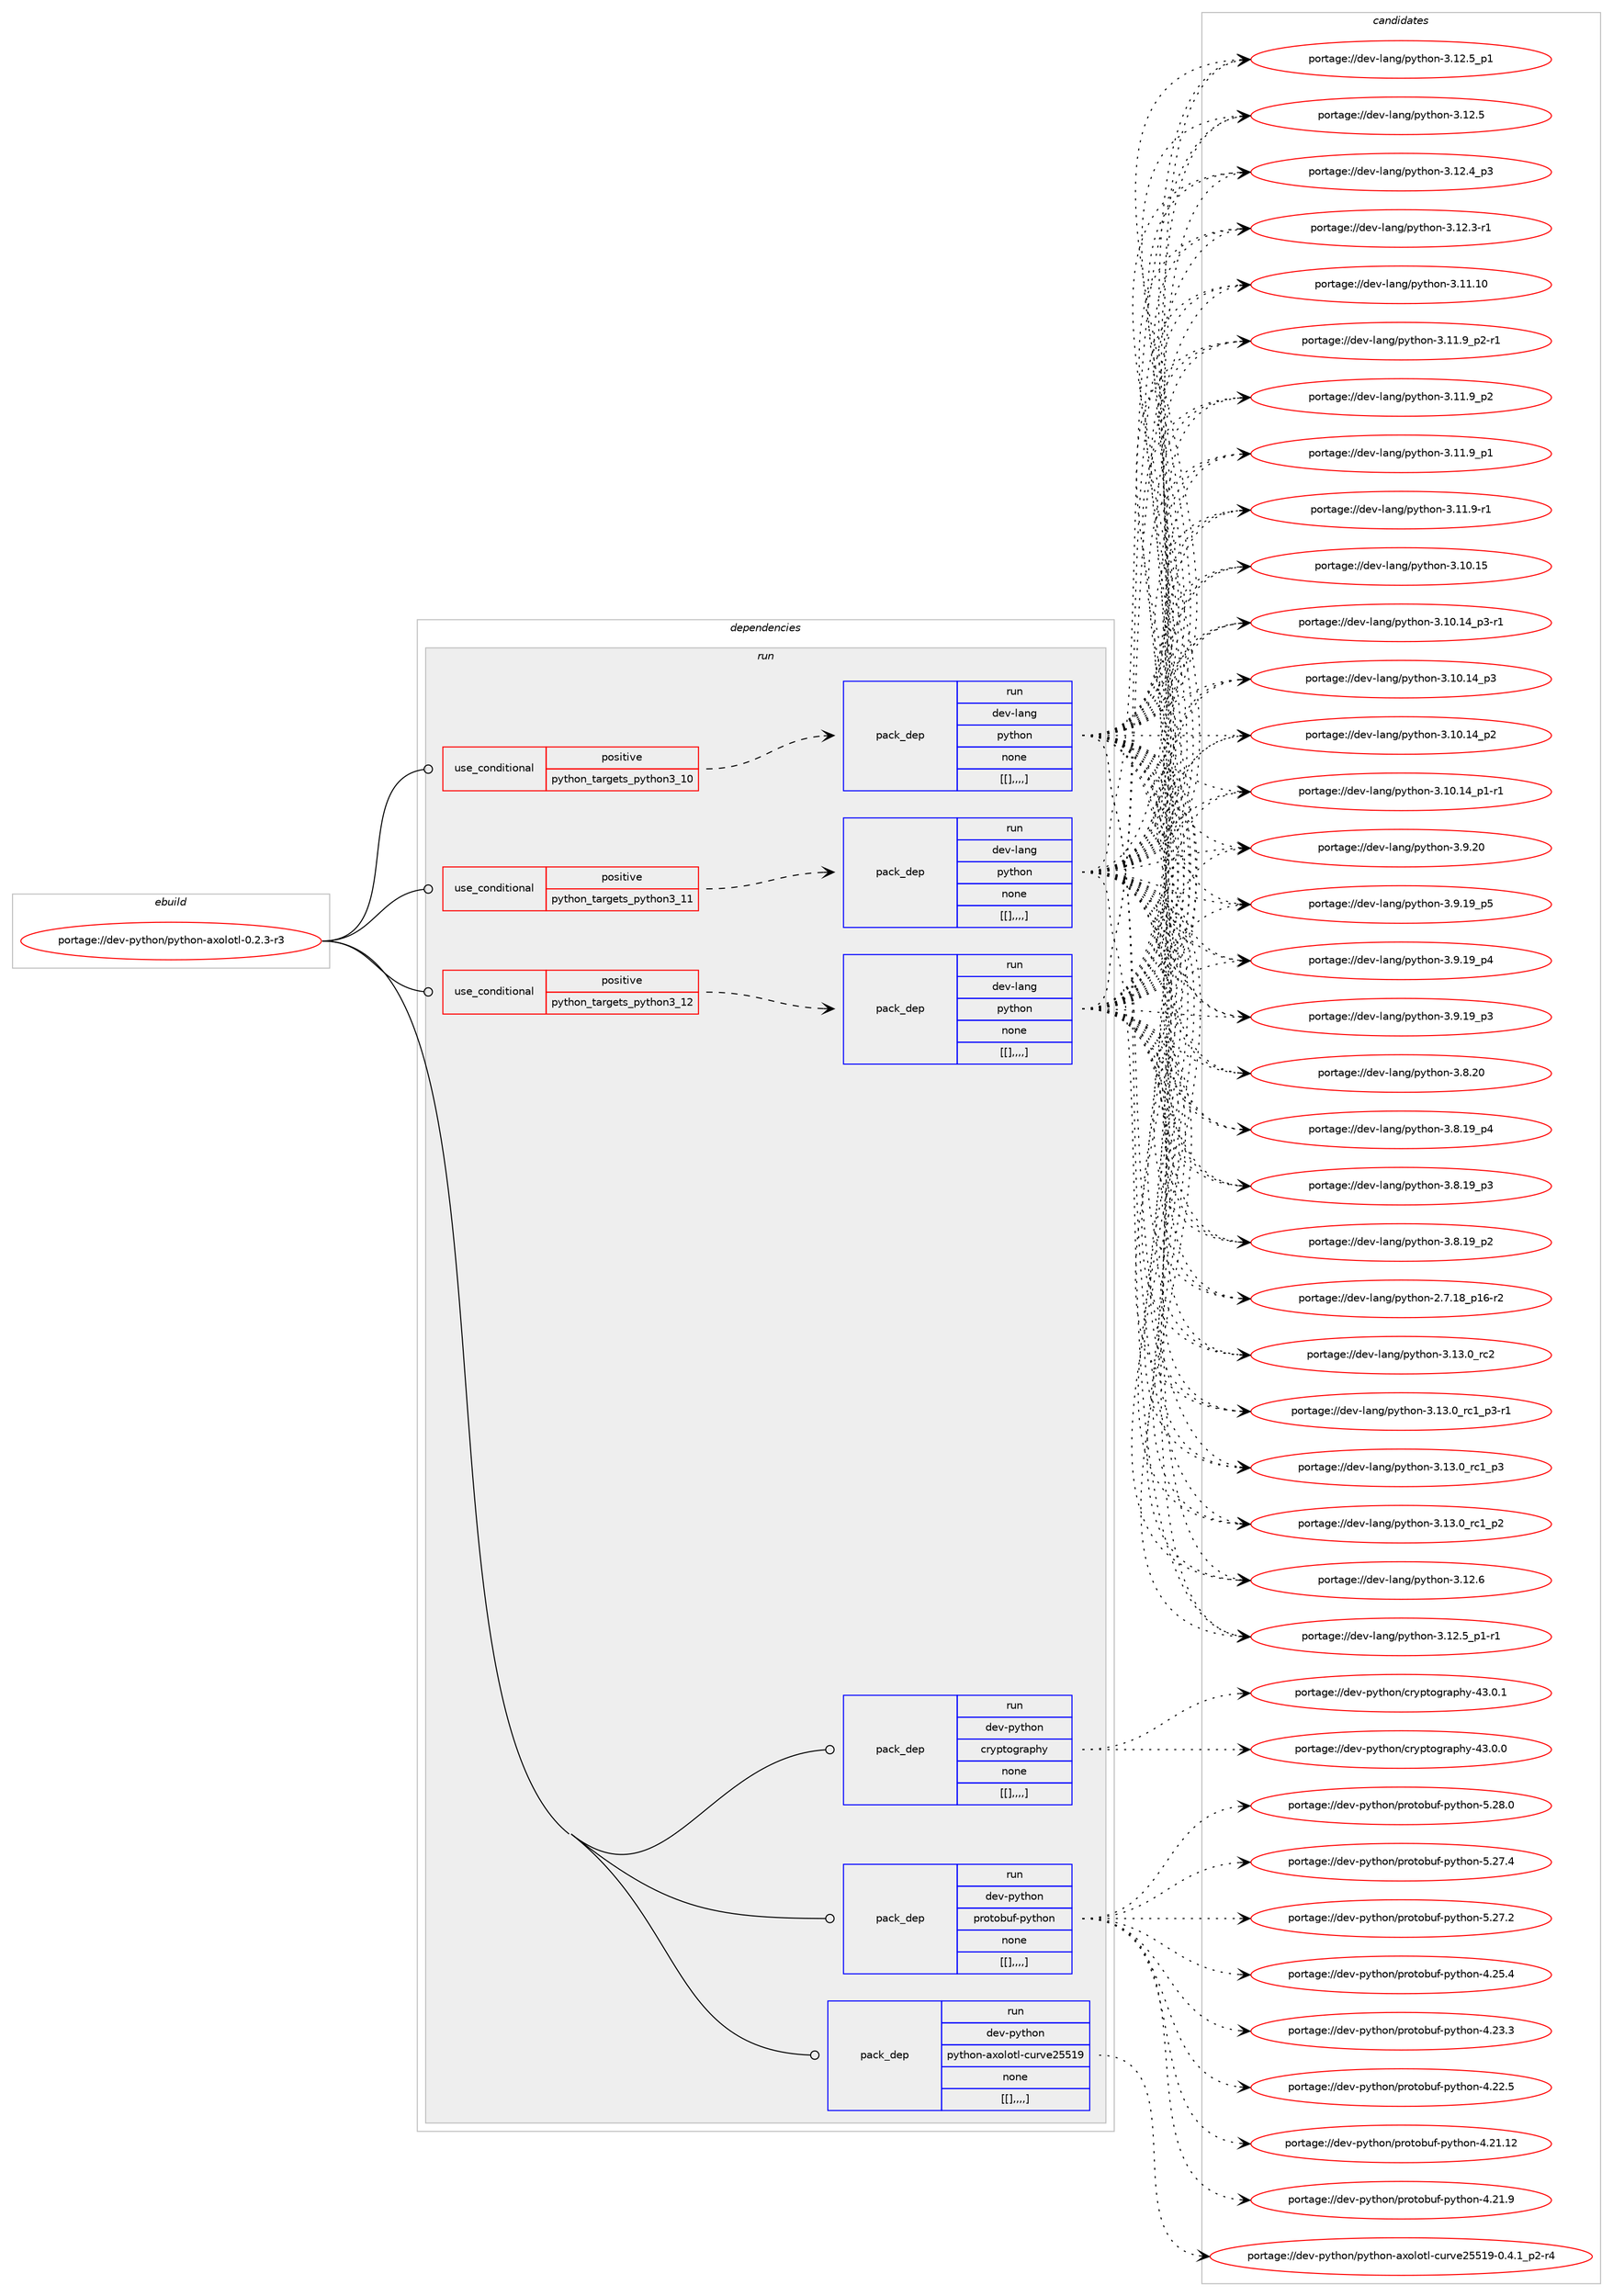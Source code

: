 digraph prolog {

# *************
# Graph options
# *************

newrank=true;
concentrate=true;
compound=true;
graph [rankdir=LR,fontname=Helvetica,fontsize=10,ranksep=1.5];#, ranksep=2.5, nodesep=0.2];
edge  [arrowhead=vee];
node  [fontname=Helvetica,fontsize=10];

# **********
# The ebuild
# **********

subgraph cluster_leftcol {
color=gray;
label=<<i>ebuild</i>>;
id [label="portage://dev-python/python-axolotl-0.2.3-r3", color=red, width=4, href="../dev-python/python-axolotl-0.2.3-r3.svg"];
}

# ****************
# The dependencies
# ****************

subgraph cluster_midcol {
color=gray;
label=<<i>dependencies</i>>;
subgraph cluster_compile {
fillcolor="#eeeeee";
style=filled;
label=<<i>compile</i>>;
}
subgraph cluster_compileandrun {
fillcolor="#eeeeee";
style=filled;
label=<<i>compile and run</i>>;
}
subgraph cluster_run {
fillcolor="#eeeeee";
style=filled;
label=<<i>run</i>>;
subgraph cond39083 {
dependency161590 [label=<<TABLE BORDER="0" CELLBORDER="1" CELLSPACING="0" CELLPADDING="4"><TR><TD ROWSPAN="3" CELLPADDING="10">use_conditional</TD></TR><TR><TD>positive</TD></TR><TR><TD>python_targets_python3_10</TD></TR></TABLE>>, shape=none, color=red];
subgraph pack121251 {
dependency161591 [label=<<TABLE BORDER="0" CELLBORDER="1" CELLSPACING="0" CELLPADDING="4" WIDTH="220"><TR><TD ROWSPAN="6" CELLPADDING="30">pack_dep</TD></TR><TR><TD WIDTH="110">run</TD></TR><TR><TD>dev-lang</TD></TR><TR><TD>python</TD></TR><TR><TD>none</TD></TR><TR><TD>[[],,,,]</TD></TR></TABLE>>, shape=none, color=blue];
}
dependency161590:e -> dependency161591:w [weight=20,style="dashed",arrowhead="vee"];
}
id:e -> dependency161590:w [weight=20,style="solid",arrowhead="odot"];
subgraph cond39084 {
dependency161592 [label=<<TABLE BORDER="0" CELLBORDER="1" CELLSPACING="0" CELLPADDING="4"><TR><TD ROWSPAN="3" CELLPADDING="10">use_conditional</TD></TR><TR><TD>positive</TD></TR><TR><TD>python_targets_python3_11</TD></TR></TABLE>>, shape=none, color=red];
subgraph pack121252 {
dependency161593 [label=<<TABLE BORDER="0" CELLBORDER="1" CELLSPACING="0" CELLPADDING="4" WIDTH="220"><TR><TD ROWSPAN="6" CELLPADDING="30">pack_dep</TD></TR><TR><TD WIDTH="110">run</TD></TR><TR><TD>dev-lang</TD></TR><TR><TD>python</TD></TR><TR><TD>none</TD></TR><TR><TD>[[],,,,]</TD></TR></TABLE>>, shape=none, color=blue];
}
dependency161592:e -> dependency161593:w [weight=20,style="dashed",arrowhead="vee"];
}
id:e -> dependency161592:w [weight=20,style="solid",arrowhead="odot"];
subgraph cond39085 {
dependency161594 [label=<<TABLE BORDER="0" CELLBORDER="1" CELLSPACING="0" CELLPADDING="4"><TR><TD ROWSPAN="3" CELLPADDING="10">use_conditional</TD></TR><TR><TD>positive</TD></TR><TR><TD>python_targets_python3_12</TD></TR></TABLE>>, shape=none, color=red];
subgraph pack121253 {
dependency161595 [label=<<TABLE BORDER="0" CELLBORDER="1" CELLSPACING="0" CELLPADDING="4" WIDTH="220"><TR><TD ROWSPAN="6" CELLPADDING="30">pack_dep</TD></TR><TR><TD WIDTH="110">run</TD></TR><TR><TD>dev-lang</TD></TR><TR><TD>python</TD></TR><TR><TD>none</TD></TR><TR><TD>[[],,,,]</TD></TR></TABLE>>, shape=none, color=blue];
}
dependency161594:e -> dependency161595:w [weight=20,style="dashed",arrowhead="vee"];
}
id:e -> dependency161594:w [weight=20,style="solid",arrowhead="odot"];
subgraph pack121254 {
dependency161596 [label=<<TABLE BORDER="0" CELLBORDER="1" CELLSPACING="0" CELLPADDING="4" WIDTH="220"><TR><TD ROWSPAN="6" CELLPADDING="30">pack_dep</TD></TR><TR><TD WIDTH="110">run</TD></TR><TR><TD>dev-python</TD></TR><TR><TD>cryptography</TD></TR><TR><TD>none</TD></TR><TR><TD>[[],,,,]</TD></TR></TABLE>>, shape=none, color=blue];
}
id:e -> dependency161596:w [weight=20,style="solid",arrowhead="odot"];
subgraph pack121255 {
dependency161597 [label=<<TABLE BORDER="0" CELLBORDER="1" CELLSPACING="0" CELLPADDING="4" WIDTH="220"><TR><TD ROWSPAN="6" CELLPADDING="30">pack_dep</TD></TR><TR><TD WIDTH="110">run</TD></TR><TR><TD>dev-python</TD></TR><TR><TD>protobuf-python</TD></TR><TR><TD>none</TD></TR><TR><TD>[[],,,,]</TD></TR></TABLE>>, shape=none, color=blue];
}
id:e -> dependency161597:w [weight=20,style="solid",arrowhead="odot"];
subgraph pack121256 {
dependency161598 [label=<<TABLE BORDER="0" CELLBORDER="1" CELLSPACING="0" CELLPADDING="4" WIDTH="220"><TR><TD ROWSPAN="6" CELLPADDING="30">pack_dep</TD></TR><TR><TD WIDTH="110">run</TD></TR><TR><TD>dev-python</TD></TR><TR><TD>python-axolotl-curve25519</TD></TR><TR><TD>none</TD></TR><TR><TD>[[],,,,]</TD></TR></TABLE>>, shape=none, color=blue];
}
id:e -> dependency161598:w [weight=20,style="solid",arrowhead="odot"];
}
}

# **************
# The candidates
# **************

subgraph cluster_choices {
rank=same;
color=gray;
label=<<i>candidates</i>>;

subgraph choice121251 {
color=black;
nodesep=1;
choice10010111845108971101034711212111610411111045514649514648951149950 [label="portage://dev-lang/python-3.13.0_rc2", color=red, width=4,href="../dev-lang/python-3.13.0_rc2.svg"];
choice1001011184510897110103471121211161041111104551464951464895114994995112514511449 [label="portage://dev-lang/python-3.13.0_rc1_p3-r1", color=red, width=4,href="../dev-lang/python-3.13.0_rc1_p3-r1.svg"];
choice100101118451089711010347112121116104111110455146495146489511499499511251 [label="portage://dev-lang/python-3.13.0_rc1_p3", color=red, width=4,href="../dev-lang/python-3.13.0_rc1_p3.svg"];
choice100101118451089711010347112121116104111110455146495146489511499499511250 [label="portage://dev-lang/python-3.13.0_rc1_p2", color=red, width=4,href="../dev-lang/python-3.13.0_rc1_p2.svg"];
choice10010111845108971101034711212111610411111045514649504654 [label="portage://dev-lang/python-3.12.6", color=red, width=4,href="../dev-lang/python-3.12.6.svg"];
choice1001011184510897110103471121211161041111104551464950465395112494511449 [label="portage://dev-lang/python-3.12.5_p1-r1", color=red, width=4,href="../dev-lang/python-3.12.5_p1-r1.svg"];
choice100101118451089711010347112121116104111110455146495046539511249 [label="portage://dev-lang/python-3.12.5_p1", color=red, width=4,href="../dev-lang/python-3.12.5_p1.svg"];
choice10010111845108971101034711212111610411111045514649504653 [label="portage://dev-lang/python-3.12.5", color=red, width=4,href="../dev-lang/python-3.12.5.svg"];
choice100101118451089711010347112121116104111110455146495046529511251 [label="portage://dev-lang/python-3.12.4_p3", color=red, width=4,href="../dev-lang/python-3.12.4_p3.svg"];
choice100101118451089711010347112121116104111110455146495046514511449 [label="portage://dev-lang/python-3.12.3-r1", color=red, width=4,href="../dev-lang/python-3.12.3-r1.svg"];
choice1001011184510897110103471121211161041111104551464949464948 [label="portage://dev-lang/python-3.11.10", color=red, width=4,href="../dev-lang/python-3.11.10.svg"];
choice1001011184510897110103471121211161041111104551464949465795112504511449 [label="portage://dev-lang/python-3.11.9_p2-r1", color=red, width=4,href="../dev-lang/python-3.11.9_p2-r1.svg"];
choice100101118451089711010347112121116104111110455146494946579511250 [label="portage://dev-lang/python-3.11.9_p2", color=red, width=4,href="../dev-lang/python-3.11.9_p2.svg"];
choice100101118451089711010347112121116104111110455146494946579511249 [label="portage://dev-lang/python-3.11.9_p1", color=red, width=4,href="../dev-lang/python-3.11.9_p1.svg"];
choice100101118451089711010347112121116104111110455146494946574511449 [label="portage://dev-lang/python-3.11.9-r1", color=red, width=4,href="../dev-lang/python-3.11.9-r1.svg"];
choice1001011184510897110103471121211161041111104551464948464953 [label="portage://dev-lang/python-3.10.15", color=red, width=4,href="../dev-lang/python-3.10.15.svg"];
choice100101118451089711010347112121116104111110455146494846495295112514511449 [label="portage://dev-lang/python-3.10.14_p3-r1", color=red, width=4,href="../dev-lang/python-3.10.14_p3-r1.svg"];
choice10010111845108971101034711212111610411111045514649484649529511251 [label="portage://dev-lang/python-3.10.14_p3", color=red, width=4,href="../dev-lang/python-3.10.14_p3.svg"];
choice10010111845108971101034711212111610411111045514649484649529511250 [label="portage://dev-lang/python-3.10.14_p2", color=red, width=4,href="../dev-lang/python-3.10.14_p2.svg"];
choice100101118451089711010347112121116104111110455146494846495295112494511449 [label="portage://dev-lang/python-3.10.14_p1-r1", color=red, width=4,href="../dev-lang/python-3.10.14_p1-r1.svg"];
choice10010111845108971101034711212111610411111045514657465048 [label="portage://dev-lang/python-3.9.20", color=red, width=4,href="../dev-lang/python-3.9.20.svg"];
choice100101118451089711010347112121116104111110455146574649579511253 [label="portage://dev-lang/python-3.9.19_p5", color=red, width=4,href="../dev-lang/python-3.9.19_p5.svg"];
choice100101118451089711010347112121116104111110455146574649579511252 [label="portage://dev-lang/python-3.9.19_p4", color=red, width=4,href="../dev-lang/python-3.9.19_p4.svg"];
choice100101118451089711010347112121116104111110455146574649579511251 [label="portage://dev-lang/python-3.9.19_p3", color=red, width=4,href="../dev-lang/python-3.9.19_p3.svg"];
choice10010111845108971101034711212111610411111045514656465048 [label="portage://dev-lang/python-3.8.20", color=red, width=4,href="../dev-lang/python-3.8.20.svg"];
choice100101118451089711010347112121116104111110455146564649579511252 [label="portage://dev-lang/python-3.8.19_p4", color=red, width=4,href="../dev-lang/python-3.8.19_p4.svg"];
choice100101118451089711010347112121116104111110455146564649579511251 [label="portage://dev-lang/python-3.8.19_p3", color=red, width=4,href="../dev-lang/python-3.8.19_p3.svg"];
choice100101118451089711010347112121116104111110455146564649579511250 [label="portage://dev-lang/python-3.8.19_p2", color=red, width=4,href="../dev-lang/python-3.8.19_p2.svg"];
choice100101118451089711010347112121116104111110455046554649569511249544511450 [label="portage://dev-lang/python-2.7.18_p16-r2", color=red, width=4,href="../dev-lang/python-2.7.18_p16-r2.svg"];
dependency161591:e -> choice10010111845108971101034711212111610411111045514649514648951149950:w [style=dotted,weight="100"];
dependency161591:e -> choice1001011184510897110103471121211161041111104551464951464895114994995112514511449:w [style=dotted,weight="100"];
dependency161591:e -> choice100101118451089711010347112121116104111110455146495146489511499499511251:w [style=dotted,weight="100"];
dependency161591:e -> choice100101118451089711010347112121116104111110455146495146489511499499511250:w [style=dotted,weight="100"];
dependency161591:e -> choice10010111845108971101034711212111610411111045514649504654:w [style=dotted,weight="100"];
dependency161591:e -> choice1001011184510897110103471121211161041111104551464950465395112494511449:w [style=dotted,weight="100"];
dependency161591:e -> choice100101118451089711010347112121116104111110455146495046539511249:w [style=dotted,weight="100"];
dependency161591:e -> choice10010111845108971101034711212111610411111045514649504653:w [style=dotted,weight="100"];
dependency161591:e -> choice100101118451089711010347112121116104111110455146495046529511251:w [style=dotted,weight="100"];
dependency161591:e -> choice100101118451089711010347112121116104111110455146495046514511449:w [style=dotted,weight="100"];
dependency161591:e -> choice1001011184510897110103471121211161041111104551464949464948:w [style=dotted,weight="100"];
dependency161591:e -> choice1001011184510897110103471121211161041111104551464949465795112504511449:w [style=dotted,weight="100"];
dependency161591:e -> choice100101118451089711010347112121116104111110455146494946579511250:w [style=dotted,weight="100"];
dependency161591:e -> choice100101118451089711010347112121116104111110455146494946579511249:w [style=dotted,weight="100"];
dependency161591:e -> choice100101118451089711010347112121116104111110455146494946574511449:w [style=dotted,weight="100"];
dependency161591:e -> choice1001011184510897110103471121211161041111104551464948464953:w [style=dotted,weight="100"];
dependency161591:e -> choice100101118451089711010347112121116104111110455146494846495295112514511449:w [style=dotted,weight="100"];
dependency161591:e -> choice10010111845108971101034711212111610411111045514649484649529511251:w [style=dotted,weight="100"];
dependency161591:e -> choice10010111845108971101034711212111610411111045514649484649529511250:w [style=dotted,weight="100"];
dependency161591:e -> choice100101118451089711010347112121116104111110455146494846495295112494511449:w [style=dotted,weight="100"];
dependency161591:e -> choice10010111845108971101034711212111610411111045514657465048:w [style=dotted,weight="100"];
dependency161591:e -> choice100101118451089711010347112121116104111110455146574649579511253:w [style=dotted,weight="100"];
dependency161591:e -> choice100101118451089711010347112121116104111110455146574649579511252:w [style=dotted,weight="100"];
dependency161591:e -> choice100101118451089711010347112121116104111110455146574649579511251:w [style=dotted,weight="100"];
dependency161591:e -> choice10010111845108971101034711212111610411111045514656465048:w [style=dotted,weight="100"];
dependency161591:e -> choice100101118451089711010347112121116104111110455146564649579511252:w [style=dotted,weight="100"];
dependency161591:e -> choice100101118451089711010347112121116104111110455146564649579511251:w [style=dotted,weight="100"];
dependency161591:e -> choice100101118451089711010347112121116104111110455146564649579511250:w [style=dotted,weight="100"];
dependency161591:e -> choice100101118451089711010347112121116104111110455046554649569511249544511450:w [style=dotted,weight="100"];
}
subgraph choice121252 {
color=black;
nodesep=1;
choice10010111845108971101034711212111610411111045514649514648951149950 [label="portage://dev-lang/python-3.13.0_rc2", color=red, width=4,href="../dev-lang/python-3.13.0_rc2.svg"];
choice1001011184510897110103471121211161041111104551464951464895114994995112514511449 [label="portage://dev-lang/python-3.13.0_rc1_p3-r1", color=red, width=4,href="../dev-lang/python-3.13.0_rc1_p3-r1.svg"];
choice100101118451089711010347112121116104111110455146495146489511499499511251 [label="portage://dev-lang/python-3.13.0_rc1_p3", color=red, width=4,href="../dev-lang/python-3.13.0_rc1_p3.svg"];
choice100101118451089711010347112121116104111110455146495146489511499499511250 [label="portage://dev-lang/python-3.13.0_rc1_p2", color=red, width=4,href="../dev-lang/python-3.13.0_rc1_p2.svg"];
choice10010111845108971101034711212111610411111045514649504654 [label="portage://dev-lang/python-3.12.6", color=red, width=4,href="../dev-lang/python-3.12.6.svg"];
choice1001011184510897110103471121211161041111104551464950465395112494511449 [label="portage://dev-lang/python-3.12.5_p1-r1", color=red, width=4,href="../dev-lang/python-3.12.5_p1-r1.svg"];
choice100101118451089711010347112121116104111110455146495046539511249 [label="portage://dev-lang/python-3.12.5_p1", color=red, width=4,href="../dev-lang/python-3.12.5_p1.svg"];
choice10010111845108971101034711212111610411111045514649504653 [label="portage://dev-lang/python-3.12.5", color=red, width=4,href="../dev-lang/python-3.12.5.svg"];
choice100101118451089711010347112121116104111110455146495046529511251 [label="portage://dev-lang/python-3.12.4_p3", color=red, width=4,href="../dev-lang/python-3.12.4_p3.svg"];
choice100101118451089711010347112121116104111110455146495046514511449 [label="portage://dev-lang/python-3.12.3-r1", color=red, width=4,href="../dev-lang/python-3.12.3-r1.svg"];
choice1001011184510897110103471121211161041111104551464949464948 [label="portage://dev-lang/python-3.11.10", color=red, width=4,href="../dev-lang/python-3.11.10.svg"];
choice1001011184510897110103471121211161041111104551464949465795112504511449 [label="portage://dev-lang/python-3.11.9_p2-r1", color=red, width=4,href="../dev-lang/python-3.11.9_p2-r1.svg"];
choice100101118451089711010347112121116104111110455146494946579511250 [label="portage://dev-lang/python-3.11.9_p2", color=red, width=4,href="../dev-lang/python-3.11.9_p2.svg"];
choice100101118451089711010347112121116104111110455146494946579511249 [label="portage://dev-lang/python-3.11.9_p1", color=red, width=4,href="../dev-lang/python-3.11.9_p1.svg"];
choice100101118451089711010347112121116104111110455146494946574511449 [label="portage://dev-lang/python-3.11.9-r1", color=red, width=4,href="../dev-lang/python-3.11.9-r1.svg"];
choice1001011184510897110103471121211161041111104551464948464953 [label="portage://dev-lang/python-3.10.15", color=red, width=4,href="../dev-lang/python-3.10.15.svg"];
choice100101118451089711010347112121116104111110455146494846495295112514511449 [label="portage://dev-lang/python-3.10.14_p3-r1", color=red, width=4,href="../dev-lang/python-3.10.14_p3-r1.svg"];
choice10010111845108971101034711212111610411111045514649484649529511251 [label="portage://dev-lang/python-3.10.14_p3", color=red, width=4,href="../dev-lang/python-3.10.14_p3.svg"];
choice10010111845108971101034711212111610411111045514649484649529511250 [label="portage://dev-lang/python-3.10.14_p2", color=red, width=4,href="../dev-lang/python-3.10.14_p2.svg"];
choice100101118451089711010347112121116104111110455146494846495295112494511449 [label="portage://dev-lang/python-3.10.14_p1-r1", color=red, width=4,href="../dev-lang/python-3.10.14_p1-r1.svg"];
choice10010111845108971101034711212111610411111045514657465048 [label="portage://dev-lang/python-3.9.20", color=red, width=4,href="../dev-lang/python-3.9.20.svg"];
choice100101118451089711010347112121116104111110455146574649579511253 [label="portage://dev-lang/python-3.9.19_p5", color=red, width=4,href="../dev-lang/python-3.9.19_p5.svg"];
choice100101118451089711010347112121116104111110455146574649579511252 [label="portage://dev-lang/python-3.9.19_p4", color=red, width=4,href="../dev-lang/python-3.9.19_p4.svg"];
choice100101118451089711010347112121116104111110455146574649579511251 [label="portage://dev-lang/python-3.9.19_p3", color=red, width=4,href="../dev-lang/python-3.9.19_p3.svg"];
choice10010111845108971101034711212111610411111045514656465048 [label="portage://dev-lang/python-3.8.20", color=red, width=4,href="../dev-lang/python-3.8.20.svg"];
choice100101118451089711010347112121116104111110455146564649579511252 [label="portage://dev-lang/python-3.8.19_p4", color=red, width=4,href="../dev-lang/python-3.8.19_p4.svg"];
choice100101118451089711010347112121116104111110455146564649579511251 [label="portage://dev-lang/python-3.8.19_p3", color=red, width=4,href="../dev-lang/python-3.8.19_p3.svg"];
choice100101118451089711010347112121116104111110455146564649579511250 [label="portage://dev-lang/python-3.8.19_p2", color=red, width=4,href="../dev-lang/python-3.8.19_p2.svg"];
choice100101118451089711010347112121116104111110455046554649569511249544511450 [label="portage://dev-lang/python-2.7.18_p16-r2", color=red, width=4,href="../dev-lang/python-2.7.18_p16-r2.svg"];
dependency161593:e -> choice10010111845108971101034711212111610411111045514649514648951149950:w [style=dotted,weight="100"];
dependency161593:e -> choice1001011184510897110103471121211161041111104551464951464895114994995112514511449:w [style=dotted,weight="100"];
dependency161593:e -> choice100101118451089711010347112121116104111110455146495146489511499499511251:w [style=dotted,weight="100"];
dependency161593:e -> choice100101118451089711010347112121116104111110455146495146489511499499511250:w [style=dotted,weight="100"];
dependency161593:e -> choice10010111845108971101034711212111610411111045514649504654:w [style=dotted,weight="100"];
dependency161593:e -> choice1001011184510897110103471121211161041111104551464950465395112494511449:w [style=dotted,weight="100"];
dependency161593:e -> choice100101118451089711010347112121116104111110455146495046539511249:w [style=dotted,weight="100"];
dependency161593:e -> choice10010111845108971101034711212111610411111045514649504653:w [style=dotted,weight="100"];
dependency161593:e -> choice100101118451089711010347112121116104111110455146495046529511251:w [style=dotted,weight="100"];
dependency161593:e -> choice100101118451089711010347112121116104111110455146495046514511449:w [style=dotted,weight="100"];
dependency161593:e -> choice1001011184510897110103471121211161041111104551464949464948:w [style=dotted,weight="100"];
dependency161593:e -> choice1001011184510897110103471121211161041111104551464949465795112504511449:w [style=dotted,weight="100"];
dependency161593:e -> choice100101118451089711010347112121116104111110455146494946579511250:w [style=dotted,weight="100"];
dependency161593:e -> choice100101118451089711010347112121116104111110455146494946579511249:w [style=dotted,weight="100"];
dependency161593:e -> choice100101118451089711010347112121116104111110455146494946574511449:w [style=dotted,weight="100"];
dependency161593:e -> choice1001011184510897110103471121211161041111104551464948464953:w [style=dotted,weight="100"];
dependency161593:e -> choice100101118451089711010347112121116104111110455146494846495295112514511449:w [style=dotted,weight="100"];
dependency161593:e -> choice10010111845108971101034711212111610411111045514649484649529511251:w [style=dotted,weight="100"];
dependency161593:e -> choice10010111845108971101034711212111610411111045514649484649529511250:w [style=dotted,weight="100"];
dependency161593:e -> choice100101118451089711010347112121116104111110455146494846495295112494511449:w [style=dotted,weight="100"];
dependency161593:e -> choice10010111845108971101034711212111610411111045514657465048:w [style=dotted,weight="100"];
dependency161593:e -> choice100101118451089711010347112121116104111110455146574649579511253:w [style=dotted,weight="100"];
dependency161593:e -> choice100101118451089711010347112121116104111110455146574649579511252:w [style=dotted,weight="100"];
dependency161593:e -> choice100101118451089711010347112121116104111110455146574649579511251:w [style=dotted,weight="100"];
dependency161593:e -> choice10010111845108971101034711212111610411111045514656465048:w [style=dotted,weight="100"];
dependency161593:e -> choice100101118451089711010347112121116104111110455146564649579511252:w [style=dotted,weight="100"];
dependency161593:e -> choice100101118451089711010347112121116104111110455146564649579511251:w [style=dotted,weight="100"];
dependency161593:e -> choice100101118451089711010347112121116104111110455146564649579511250:w [style=dotted,weight="100"];
dependency161593:e -> choice100101118451089711010347112121116104111110455046554649569511249544511450:w [style=dotted,weight="100"];
}
subgraph choice121253 {
color=black;
nodesep=1;
choice10010111845108971101034711212111610411111045514649514648951149950 [label="portage://dev-lang/python-3.13.0_rc2", color=red, width=4,href="../dev-lang/python-3.13.0_rc2.svg"];
choice1001011184510897110103471121211161041111104551464951464895114994995112514511449 [label="portage://dev-lang/python-3.13.0_rc1_p3-r1", color=red, width=4,href="../dev-lang/python-3.13.0_rc1_p3-r1.svg"];
choice100101118451089711010347112121116104111110455146495146489511499499511251 [label="portage://dev-lang/python-3.13.0_rc1_p3", color=red, width=4,href="../dev-lang/python-3.13.0_rc1_p3.svg"];
choice100101118451089711010347112121116104111110455146495146489511499499511250 [label="portage://dev-lang/python-3.13.0_rc1_p2", color=red, width=4,href="../dev-lang/python-3.13.0_rc1_p2.svg"];
choice10010111845108971101034711212111610411111045514649504654 [label="portage://dev-lang/python-3.12.6", color=red, width=4,href="../dev-lang/python-3.12.6.svg"];
choice1001011184510897110103471121211161041111104551464950465395112494511449 [label="portage://dev-lang/python-3.12.5_p1-r1", color=red, width=4,href="../dev-lang/python-3.12.5_p1-r1.svg"];
choice100101118451089711010347112121116104111110455146495046539511249 [label="portage://dev-lang/python-3.12.5_p1", color=red, width=4,href="../dev-lang/python-3.12.5_p1.svg"];
choice10010111845108971101034711212111610411111045514649504653 [label="portage://dev-lang/python-3.12.5", color=red, width=4,href="../dev-lang/python-3.12.5.svg"];
choice100101118451089711010347112121116104111110455146495046529511251 [label="portage://dev-lang/python-3.12.4_p3", color=red, width=4,href="../dev-lang/python-3.12.4_p3.svg"];
choice100101118451089711010347112121116104111110455146495046514511449 [label="portage://dev-lang/python-3.12.3-r1", color=red, width=4,href="../dev-lang/python-3.12.3-r1.svg"];
choice1001011184510897110103471121211161041111104551464949464948 [label="portage://dev-lang/python-3.11.10", color=red, width=4,href="../dev-lang/python-3.11.10.svg"];
choice1001011184510897110103471121211161041111104551464949465795112504511449 [label="portage://dev-lang/python-3.11.9_p2-r1", color=red, width=4,href="../dev-lang/python-3.11.9_p2-r1.svg"];
choice100101118451089711010347112121116104111110455146494946579511250 [label="portage://dev-lang/python-3.11.9_p2", color=red, width=4,href="../dev-lang/python-3.11.9_p2.svg"];
choice100101118451089711010347112121116104111110455146494946579511249 [label="portage://dev-lang/python-3.11.9_p1", color=red, width=4,href="../dev-lang/python-3.11.9_p1.svg"];
choice100101118451089711010347112121116104111110455146494946574511449 [label="portage://dev-lang/python-3.11.9-r1", color=red, width=4,href="../dev-lang/python-3.11.9-r1.svg"];
choice1001011184510897110103471121211161041111104551464948464953 [label="portage://dev-lang/python-3.10.15", color=red, width=4,href="../dev-lang/python-3.10.15.svg"];
choice100101118451089711010347112121116104111110455146494846495295112514511449 [label="portage://dev-lang/python-3.10.14_p3-r1", color=red, width=4,href="../dev-lang/python-3.10.14_p3-r1.svg"];
choice10010111845108971101034711212111610411111045514649484649529511251 [label="portage://dev-lang/python-3.10.14_p3", color=red, width=4,href="../dev-lang/python-3.10.14_p3.svg"];
choice10010111845108971101034711212111610411111045514649484649529511250 [label="portage://dev-lang/python-3.10.14_p2", color=red, width=4,href="../dev-lang/python-3.10.14_p2.svg"];
choice100101118451089711010347112121116104111110455146494846495295112494511449 [label="portage://dev-lang/python-3.10.14_p1-r1", color=red, width=4,href="../dev-lang/python-3.10.14_p1-r1.svg"];
choice10010111845108971101034711212111610411111045514657465048 [label="portage://dev-lang/python-3.9.20", color=red, width=4,href="../dev-lang/python-3.9.20.svg"];
choice100101118451089711010347112121116104111110455146574649579511253 [label="portage://dev-lang/python-3.9.19_p5", color=red, width=4,href="../dev-lang/python-3.9.19_p5.svg"];
choice100101118451089711010347112121116104111110455146574649579511252 [label="portage://dev-lang/python-3.9.19_p4", color=red, width=4,href="../dev-lang/python-3.9.19_p4.svg"];
choice100101118451089711010347112121116104111110455146574649579511251 [label="portage://dev-lang/python-3.9.19_p3", color=red, width=4,href="../dev-lang/python-3.9.19_p3.svg"];
choice10010111845108971101034711212111610411111045514656465048 [label="portage://dev-lang/python-3.8.20", color=red, width=4,href="../dev-lang/python-3.8.20.svg"];
choice100101118451089711010347112121116104111110455146564649579511252 [label="portage://dev-lang/python-3.8.19_p4", color=red, width=4,href="../dev-lang/python-3.8.19_p4.svg"];
choice100101118451089711010347112121116104111110455146564649579511251 [label="portage://dev-lang/python-3.8.19_p3", color=red, width=4,href="../dev-lang/python-3.8.19_p3.svg"];
choice100101118451089711010347112121116104111110455146564649579511250 [label="portage://dev-lang/python-3.8.19_p2", color=red, width=4,href="../dev-lang/python-3.8.19_p2.svg"];
choice100101118451089711010347112121116104111110455046554649569511249544511450 [label="portage://dev-lang/python-2.7.18_p16-r2", color=red, width=4,href="../dev-lang/python-2.7.18_p16-r2.svg"];
dependency161595:e -> choice10010111845108971101034711212111610411111045514649514648951149950:w [style=dotted,weight="100"];
dependency161595:e -> choice1001011184510897110103471121211161041111104551464951464895114994995112514511449:w [style=dotted,weight="100"];
dependency161595:e -> choice100101118451089711010347112121116104111110455146495146489511499499511251:w [style=dotted,weight="100"];
dependency161595:e -> choice100101118451089711010347112121116104111110455146495146489511499499511250:w [style=dotted,weight="100"];
dependency161595:e -> choice10010111845108971101034711212111610411111045514649504654:w [style=dotted,weight="100"];
dependency161595:e -> choice1001011184510897110103471121211161041111104551464950465395112494511449:w [style=dotted,weight="100"];
dependency161595:e -> choice100101118451089711010347112121116104111110455146495046539511249:w [style=dotted,weight="100"];
dependency161595:e -> choice10010111845108971101034711212111610411111045514649504653:w [style=dotted,weight="100"];
dependency161595:e -> choice100101118451089711010347112121116104111110455146495046529511251:w [style=dotted,weight="100"];
dependency161595:e -> choice100101118451089711010347112121116104111110455146495046514511449:w [style=dotted,weight="100"];
dependency161595:e -> choice1001011184510897110103471121211161041111104551464949464948:w [style=dotted,weight="100"];
dependency161595:e -> choice1001011184510897110103471121211161041111104551464949465795112504511449:w [style=dotted,weight="100"];
dependency161595:e -> choice100101118451089711010347112121116104111110455146494946579511250:w [style=dotted,weight="100"];
dependency161595:e -> choice100101118451089711010347112121116104111110455146494946579511249:w [style=dotted,weight="100"];
dependency161595:e -> choice100101118451089711010347112121116104111110455146494946574511449:w [style=dotted,weight="100"];
dependency161595:e -> choice1001011184510897110103471121211161041111104551464948464953:w [style=dotted,weight="100"];
dependency161595:e -> choice100101118451089711010347112121116104111110455146494846495295112514511449:w [style=dotted,weight="100"];
dependency161595:e -> choice10010111845108971101034711212111610411111045514649484649529511251:w [style=dotted,weight="100"];
dependency161595:e -> choice10010111845108971101034711212111610411111045514649484649529511250:w [style=dotted,weight="100"];
dependency161595:e -> choice100101118451089711010347112121116104111110455146494846495295112494511449:w [style=dotted,weight="100"];
dependency161595:e -> choice10010111845108971101034711212111610411111045514657465048:w [style=dotted,weight="100"];
dependency161595:e -> choice100101118451089711010347112121116104111110455146574649579511253:w [style=dotted,weight="100"];
dependency161595:e -> choice100101118451089711010347112121116104111110455146574649579511252:w [style=dotted,weight="100"];
dependency161595:e -> choice100101118451089711010347112121116104111110455146574649579511251:w [style=dotted,weight="100"];
dependency161595:e -> choice10010111845108971101034711212111610411111045514656465048:w [style=dotted,weight="100"];
dependency161595:e -> choice100101118451089711010347112121116104111110455146564649579511252:w [style=dotted,weight="100"];
dependency161595:e -> choice100101118451089711010347112121116104111110455146564649579511251:w [style=dotted,weight="100"];
dependency161595:e -> choice100101118451089711010347112121116104111110455146564649579511250:w [style=dotted,weight="100"];
dependency161595:e -> choice100101118451089711010347112121116104111110455046554649569511249544511450:w [style=dotted,weight="100"];
}
subgraph choice121254 {
color=black;
nodesep=1;
choice1001011184511212111610411111047991141211121161111031149711210412145525146484649 [label="portage://dev-python/cryptography-43.0.1", color=red, width=4,href="../dev-python/cryptography-43.0.1.svg"];
choice1001011184511212111610411111047991141211121161111031149711210412145525146484648 [label="portage://dev-python/cryptography-43.0.0", color=red, width=4,href="../dev-python/cryptography-43.0.0.svg"];
dependency161596:e -> choice1001011184511212111610411111047991141211121161111031149711210412145525146484649:w [style=dotted,weight="100"];
dependency161596:e -> choice1001011184511212111610411111047991141211121161111031149711210412145525146484648:w [style=dotted,weight="100"];
}
subgraph choice121255 {
color=black;
nodesep=1;
choice1001011184511212111610411111047112114111116111981171024511212111610411111045534650564648 [label="portage://dev-python/protobuf-python-5.28.0", color=red, width=4,href="../dev-python/protobuf-python-5.28.0.svg"];
choice1001011184511212111610411111047112114111116111981171024511212111610411111045534650554652 [label="portage://dev-python/protobuf-python-5.27.4", color=red, width=4,href="../dev-python/protobuf-python-5.27.4.svg"];
choice1001011184511212111610411111047112114111116111981171024511212111610411111045534650554650 [label="portage://dev-python/protobuf-python-5.27.2", color=red, width=4,href="../dev-python/protobuf-python-5.27.2.svg"];
choice1001011184511212111610411111047112114111116111981171024511212111610411111045524650534652 [label="portage://dev-python/protobuf-python-4.25.4", color=red, width=4,href="../dev-python/protobuf-python-4.25.4.svg"];
choice1001011184511212111610411111047112114111116111981171024511212111610411111045524650514651 [label="portage://dev-python/protobuf-python-4.23.3", color=red, width=4,href="../dev-python/protobuf-python-4.23.3.svg"];
choice1001011184511212111610411111047112114111116111981171024511212111610411111045524650504653 [label="portage://dev-python/protobuf-python-4.22.5", color=red, width=4,href="../dev-python/protobuf-python-4.22.5.svg"];
choice100101118451121211161041111104711211411111611198117102451121211161041111104552465049464950 [label="portage://dev-python/protobuf-python-4.21.12", color=red, width=4,href="../dev-python/protobuf-python-4.21.12.svg"];
choice1001011184511212111610411111047112114111116111981171024511212111610411111045524650494657 [label="portage://dev-python/protobuf-python-4.21.9", color=red, width=4,href="../dev-python/protobuf-python-4.21.9.svg"];
dependency161597:e -> choice1001011184511212111610411111047112114111116111981171024511212111610411111045534650564648:w [style=dotted,weight="100"];
dependency161597:e -> choice1001011184511212111610411111047112114111116111981171024511212111610411111045534650554652:w [style=dotted,weight="100"];
dependency161597:e -> choice1001011184511212111610411111047112114111116111981171024511212111610411111045534650554650:w [style=dotted,weight="100"];
dependency161597:e -> choice1001011184511212111610411111047112114111116111981171024511212111610411111045524650534652:w [style=dotted,weight="100"];
dependency161597:e -> choice1001011184511212111610411111047112114111116111981171024511212111610411111045524650514651:w [style=dotted,weight="100"];
dependency161597:e -> choice1001011184511212111610411111047112114111116111981171024511212111610411111045524650504653:w [style=dotted,weight="100"];
dependency161597:e -> choice100101118451121211161041111104711211411111611198117102451121211161041111104552465049464950:w [style=dotted,weight="100"];
dependency161597:e -> choice1001011184511212111610411111047112114111116111981171024511212111610411111045524650494657:w [style=dotted,weight="100"];
}
subgraph choice121256 {
color=black;
nodesep=1;
choice100101118451121211161041111104711212111610411111045971201111081111161084599117114118101505353495745484652464995112504511452 [label="portage://dev-python/python-axolotl-curve25519-0.4.1_p2-r4", color=red, width=4,href="../dev-python/python-axolotl-curve25519-0.4.1_p2-r4.svg"];
dependency161598:e -> choice100101118451121211161041111104711212111610411111045971201111081111161084599117114118101505353495745484652464995112504511452:w [style=dotted,weight="100"];
}
}

}
